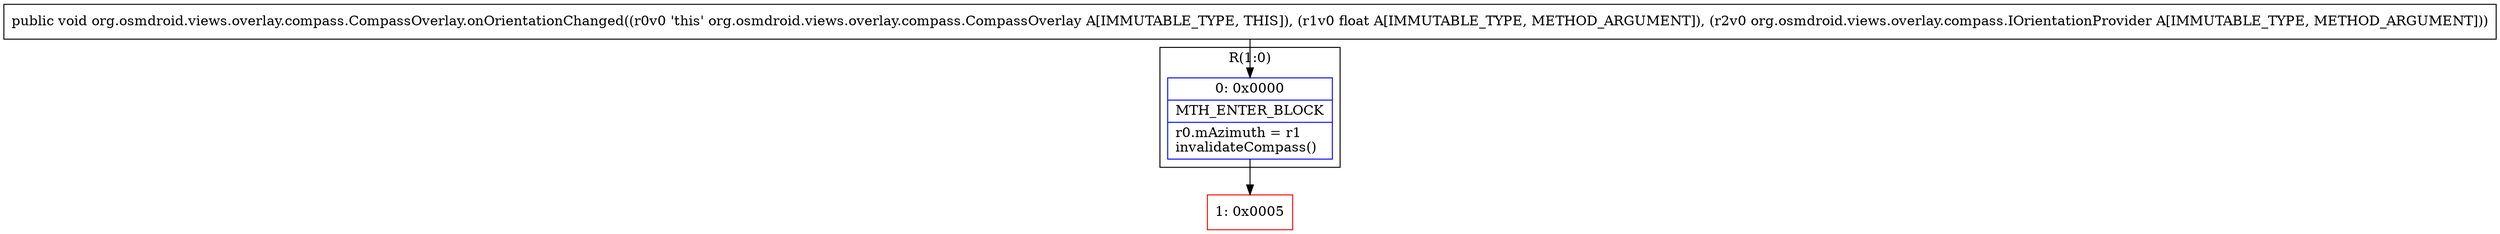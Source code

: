 digraph "CFG fororg.osmdroid.views.overlay.compass.CompassOverlay.onOrientationChanged(FLorg\/osmdroid\/views\/overlay\/compass\/IOrientationProvider;)V" {
subgraph cluster_Region_2054692914 {
label = "R(1:0)";
node [shape=record,color=blue];
Node_0 [shape=record,label="{0\:\ 0x0000|MTH_ENTER_BLOCK\l|r0.mAzimuth = r1\linvalidateCompass()\l}"];
}
Node_1 [shape=record,color=red,label="{1\:\ 0x0005}"];
MethodNode[shape=record,label="{public void org.osmdroid.views.overlay.compass.CompassOverlay.onOrientationChanged((r0v0 'this' org.osmdroid.views.overlay.compass.CompassOverlay A[IMMUTABLE_TYPE, THIS]), (r1v0 float A[IMMUTABLE_TYPE, METHOD_ARGUMENT]), (r2v0 org.osmdroid.views.overlay.compass.IOrientationProvider A[IMMUTABLE_TYPE, METHOD_ARGUMENT])) }"];
MethodNode -> Node_0;
Node_0 -> Node_1;
}


